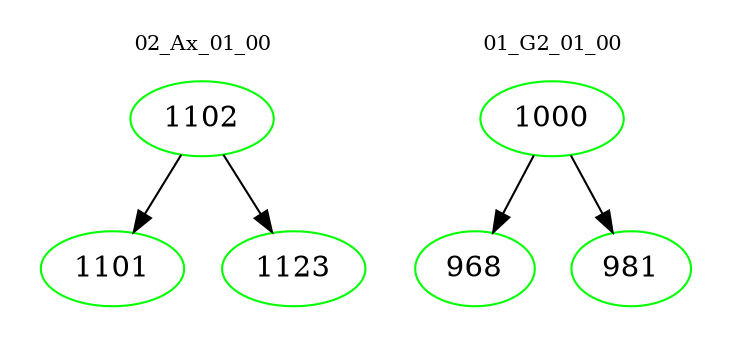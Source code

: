 digraph{
subgraph cluster_0 {
color = white
label = "02_Ax_01_00";
fontsize=10;
T0_1102 [label="1102", color="green"]
T0_1102 -> T0_1101 [color="black"]
T0_1101 [label="1101", color="green"]
T0_1102 -> T0_1123 [color="black"]
T0_1123 [label="1123", color="green"]
}
subgraph cluster_1 {
color = white
label = "01_G2_01_00";
fontsize=10;
T1_1000 [label="1000", color="green"]
T1_1000 -> T1_968 [color="black"]
T1_968 [label="968", color="green"]
T1_1000 -> T1_981 [color="black"]
T1_981 [label="981", color="green"]
}
}
